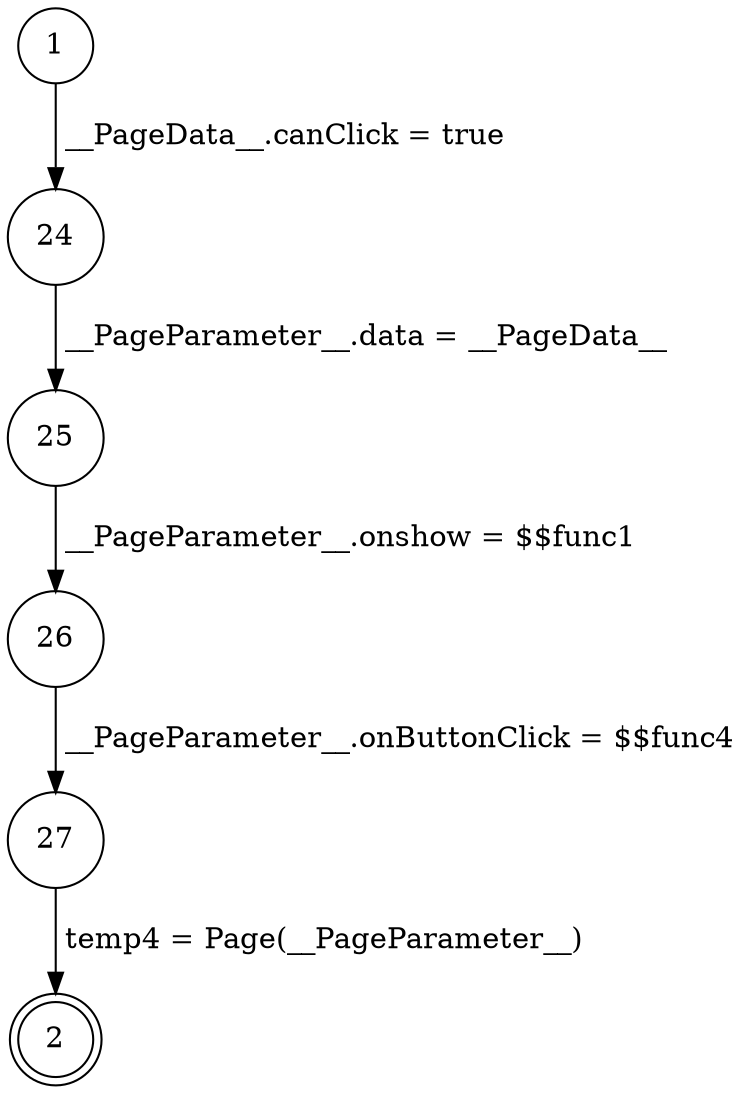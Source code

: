 // modcfg
digraph control_flow_graph {
    node [shape = doublecircle] 2
    node [shape = circle]
    
    // Unconditional edges
    1 -> 24 [label = " __PageData__.canClick = true"]
    24 -> 25 [label = " __PageParameter__.data = __PageData__"]
    25 -> 26 [label = " __PageParameter__.onshow = $$func1"]
    26 -> 27 [label = " __PageParameter__.onButtonClick = $$func4"]
    27 -> 2 [label = " temp4 = Page(__PageParameter__)"]
}